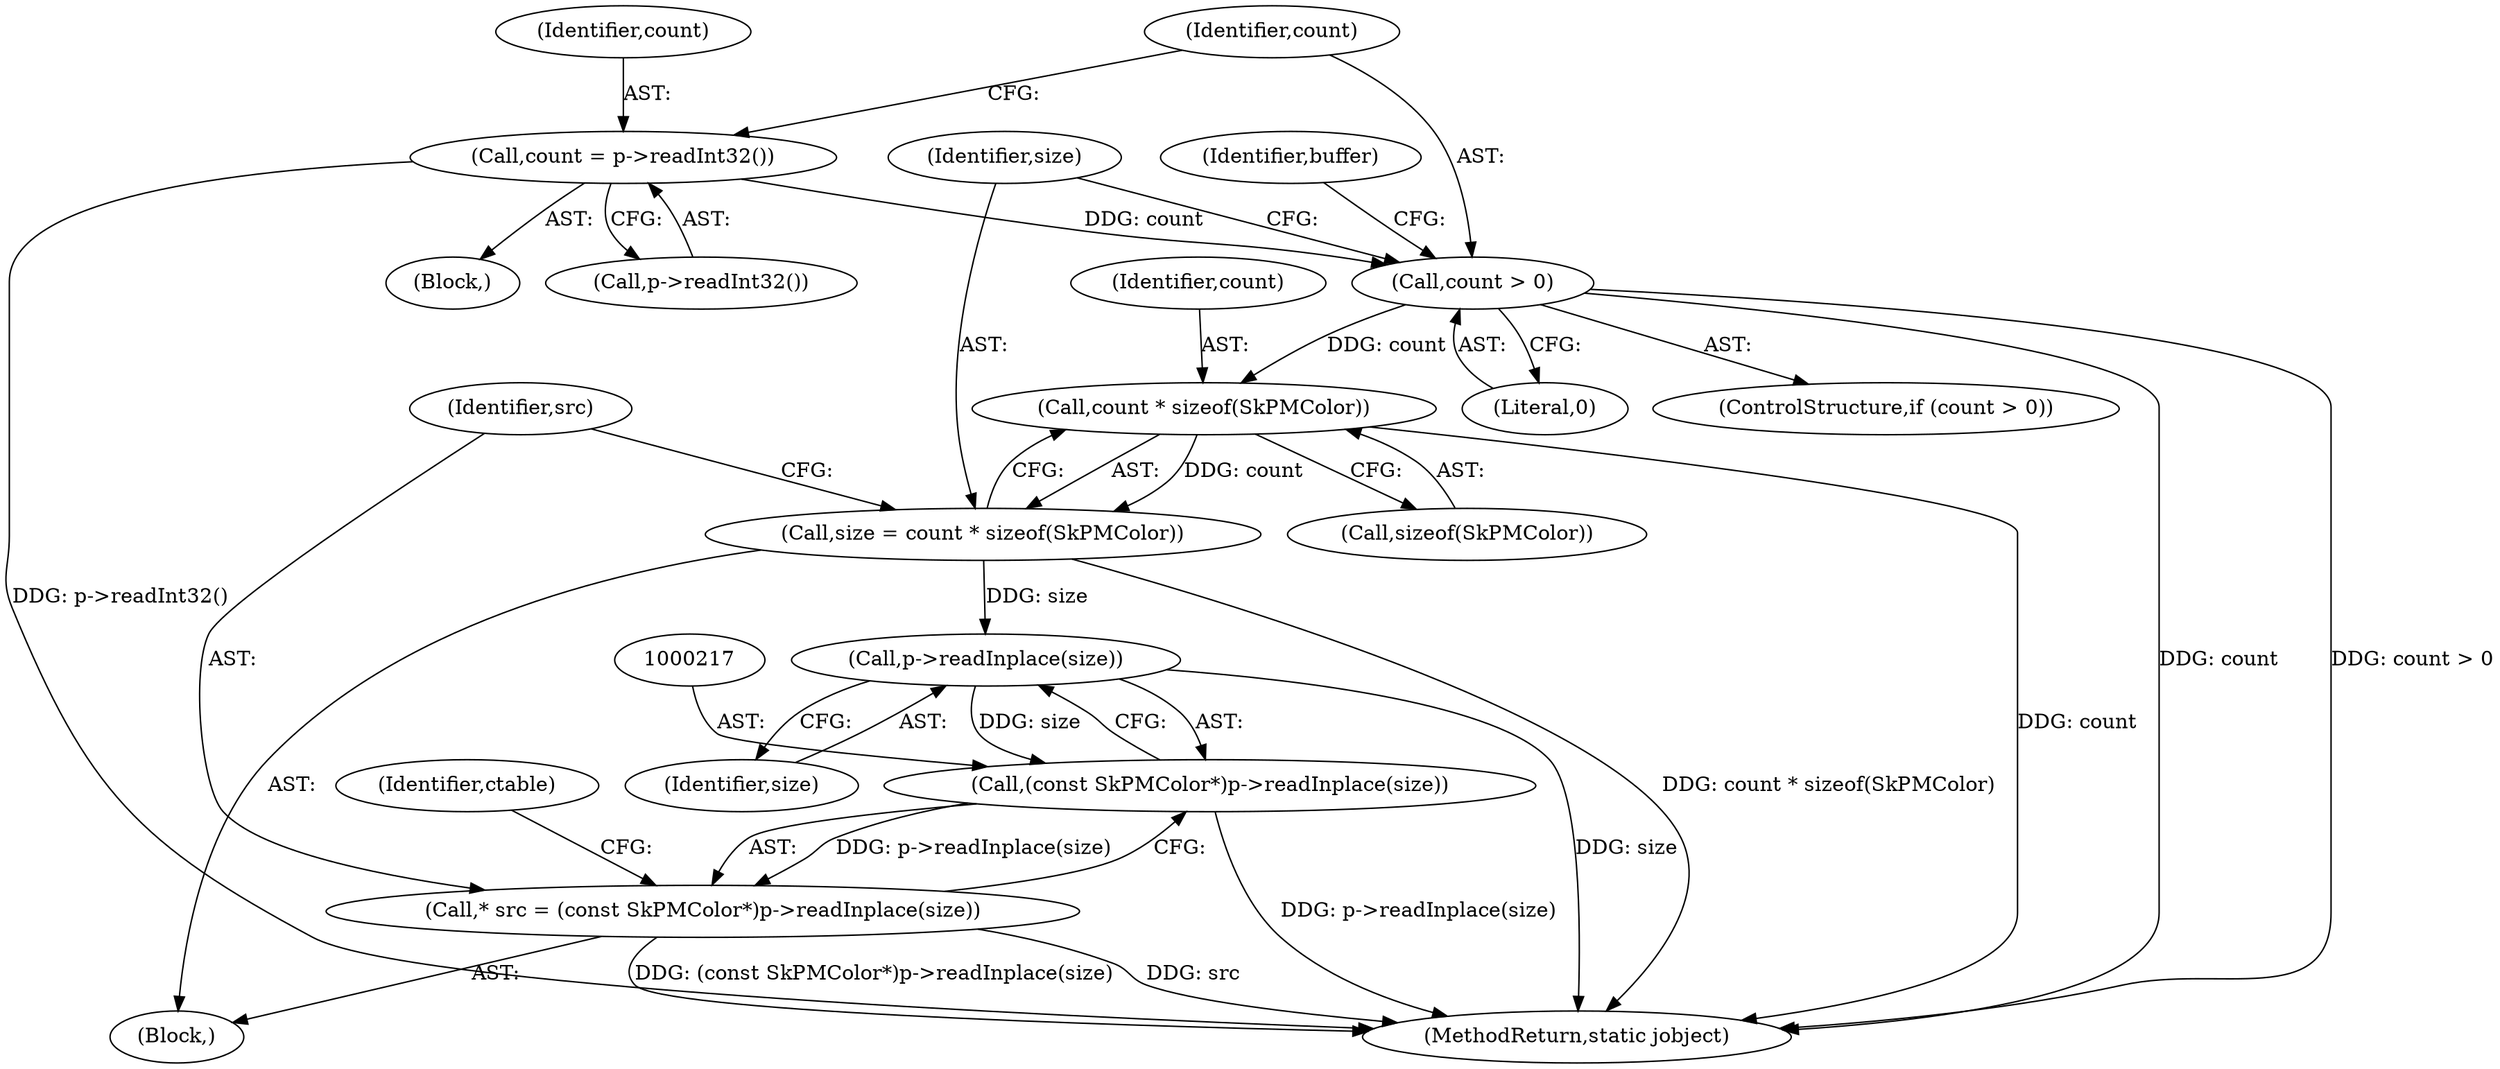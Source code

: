 digraph "0_Android_d44e5bde18a41beda39d49189bef7f2ba7c8f3cb@API" {
"1000209" [label="(Call,count * sizeof(SkPMColor))"];
"1000202" [label="(Call,count > 0)"];
"1000198" [label="(Call,count = p->readInt32())"];
"1000207" [label="(Call,size = count * sizeof(SkPMColor))"];
"1000218" [label="(Call,p->readInplace(size))"];
"1000216" [label="(Call,(const SkPMColor*)p->readInplace(size))"];
"1000214" [label="(Call,* src = (const SkPMColor*)p->readInplace(size))"];
"1000199" [label="(Identifier,count)"];
"1000202" [label="(Call,count > 0)"];
"1000208" [label="(Identifier,size)"];
"1000283" [label="(MethodReturn,static jobject)"];
"1000210" [label="(Identifier,count)"];
"1000207" [label="(Call,size = count * sizeof(SkPMColor))"];
"1000214" [label="(Call,* src = (const SkPMColor*)p->readInplace(size))"];
"1000218" [label="(Call,p->readInplace(size))"];
"1000215" [label="(Identifier,src)"];
"1000216" [label="(Call,(const SkPMColor*)p->readInplace(size))"];
"1000219" [label="(Identifier,size)"];
"1000196" [label="(Block,)"];
"1000203" [label="(Identifier,count)"];
"1000211" [label="(Call,sizeof(SkPMColor))"];
"1000204" [label="(Literal,0)"];
"1000221" [label="(Identifier,ctable)"];
"1000201" [label="(ControlStructure,if (count > 0))"];
"1000200" [label="(Call,p->readInt32())"];
"1000205" [label="(Block,)"];
"1000209" [label="(Call,count * sizeof(SkPMColor))"];
"1000198" [label="(Call,count = p->readInt32())"];
"1000226" [label="(Identifier,buffer)"];
"1000209" -> "1000207"  [label="AST: "];
"1000209" -> "1000211"  [label="CFG: "];
"1000210" -> "1000209"  [label="AST: "];
"1000211" -> "1000209"  [label="AST: "];
"1000207" -> "1000209"  [label="CFG: "];
"1000209" -> "1000283"  [label="DDG: count"];
"1000209" -> "1000207"  [label="DDG: count"];
"1000202" -> "1000209"  [label="DDG: count"];
"1000202" -> "1000201"  [label="AST: "];
"1000202" -> "1000204"  [label="CFG: "];
"1000203" -> "1000202"  [label="AST: "];
"1000204" -> "1000202"  [label="AST: "];
"1000208" -> "1000202"  [label="CFG: "];
"1000226" -> "1000202"  [label="CFG: "];
"1000202" -> "1000283"  [label="DDG: count"];
"1000202" -> "1000283"  [label="DDG: count > 0"];
"1000198" -> "1000202"  [label="DDG: count"];
"1000198" -> "1000196"  [label="AST: "];
"1000198" -> "1000200"  [label="CFG: "];
"1000199" -> "1000198"  [label="AST: "];
"1000200" -> "1000198"  [label="AST: "];
"1000203" -> "1000198"  [label="CFG: "];
"1000198" -> "1000283"  [label="DDG: p->readInt32()"];
"1000207" -> "1000205"  [label="AST: "];
"1000208" -> "1000207"  [label="AST: "];
"1000215" -> "1000207"  [label="CFG: "];
"1000207" -> "1000283"  [label="DDG: count * sizeof(SkPMColor)"];
"1000207" -> "1000218"  [label="DDG: size"];
"1000218" -> "1000216"  [label="AST: "];
"1000218" -> "1000219"  [label="CFG: "];
"1000219" -> "1000218"  [label="AST: "];
"1000216" -> "1000218"  [label="CFG: "];
"1000218" -> "1000283"  [label="DDG: size"];
"1000218" -> "1000216"  [label="DDG: size"];
"1000216" -> "1000214"  [label="AST: "];
"1000217" -> "1000216"  [label="AST: "];
"1000214" -> "1000216"  [label="CFG: "];
"1000216" -> "1000283"  [label="DDG: p->readInplace(size)"];
"1000216" -> "1000214"  [label="DDG: p->readInplace(size)"];
"1000214" -> "1000205"  [label="AST: "];
"1000215" -> "1000214"  [label="AST: "];
"1000221" -> "1000214"  [label="CFG: "];
"1000214" -> "1000283"  [label="DDG: (const SkPMColor*)p->readInplace(size)"];
"1000214" -> "1000283"  [label="DDG: src"];
}

